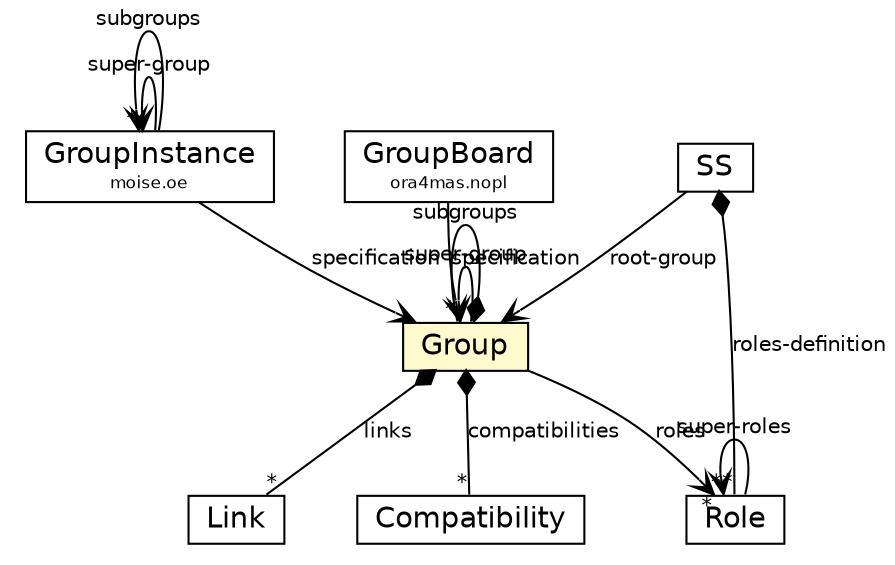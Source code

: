 #!/usr/local/bin/dot
#
# Class diagram 
# Generated by UMLGraph version R5_6_6-1-g9240c4 (http://www.umlgraph.org/)
#

digraph G {
	edge [fontname="Helvetica",fontsize=10,labelfontname="Helvetica",labelfontsize=10];
	node [fontname="Helvetica",fontsize=10,shape=plaintext];
	nodesep=0.25;
	ranksep=0.5;
	// moise.oe.GroupInstance
	c4830 [label=<<table title="moise.oe.GroupInstance" border="0" cellborder="1" cellspacing="0" cellpadding="2" port="p" href="../../oe/GroupInstance.html">
		<tr><td><table border="0" cellspacing="0" cellpadding="1">
<tr><td align="center" balign="center"> GroupInstance </td></tr>
<tr><td align="center" balign="center"><font point-size="8.0"> moise.oe </font></td></tr>
		</table></td></tr>
		</table>>, URL="../../oe/GroupInstance.html", fontname="Helvetica", fontcolor="black", fontsize=14.0];
	// moise.os.ss.SS
	c4847 [label=<<table title="moise.os.ss.SS" border="0" cellborder="1" cellspacing="0" cellpadding="2" port="p" href="./SS.html">
		<tr><td><table border="0" cellspacing="0" cellpadding="1">
<tr><td align="center" balign="center"> SS </td></tr>
		</table></td></tr>
		</table>>, URL="./SS.html", fontname="Helvetica", fontcolor="black", fontsize=14.0];
	// moise.os.ss.Role
	c4850 [label=<<table title="moise.os.ss.Role" border="0" cellborder="1" cellspacing="0" cellpadding="2" port="p" href="./Role.html">
		<tr><td><table border="0" cellspacing="0" cellpadding="1">
<tr><td align="center" balign="center"> Role </td></tr>
		</table></td></tr>
		</table>>, URL="./Role.html", fontname="Helvetica", fontcolor="black", fontsize=14.0];
	// moise.os.ss.Link
	c4851 [label=<<table title="moise.os.ss.Link" border="0" cellborder="1" cellspacing="0" cellpadding="2" port="p" href="./Link.html">
		<tr><td><table border="0" cellspacing="0" cellpadding="1">
<tr><td align="center" balign="center"> Link </td></tr>
		</table></td></tr>
		</table>>, URL="./Link.html", fontname="Helvetica", fontcolor="black", fontsize=14.0];
	// moise.os.ss.Group
	c4852 [label=<<table title="moise.os.ss.Group" border="0" cellborder="1" cellspacing="0" cellpadding="2" port="p" bgcolor="lemonChiffon" href="./Group.html">
		<tr><td><table border="0" cellspacing="0" cellpadding="1">
<tr><td align="center" balign="center"> Group </td></tr>
		</table></td></tr>
		</table>>, URL="./Group.html", fontname="Helvetica", fontcolor="black", fontsize=14.0];
	// moise.os.ss.Compatibility
	c4853 [label=<<table title="moise.os.ss.Compatibility" border="0" cellborder="1" cellspacing="0" cellpadding="2" port="p" href="./Compatibility.html">
		<tr><td><table border="0" cellspacing="0" cellpadding="1">
<tr><td align="center" balign="center"> Compatibility </td></tr>
		</table></td></tr>
		</table>>, URL="./Compatibility.html", fontname="Helvetica", fontcolor="black", fontsize=14.0];
	// ora4mas.nopl.GroupBoard
	c4904 [label=<<table title="ora4mas.nopl.GroupBoard" border="0" cellborder="1" cellspacing="0" cellpadding="2" port="p" href="../../../ora4mas/nopl/GroupBoard.html">
		<tr><td><table border="0" cellspacing="0" cellpadding="1">
<tr><td align="center" balign="center"> GroupBoard </td></tr>
<tr><td align="center" balign="center"><font point-size="8.0"> ora4mas.nopl </font></td></tr>
		</table></td></tr>
		</table>>, URL="../../../ora4mas/nopl/GroupBoard.html", fontname="Helvetica", fontcolor="black", fontsize=14.0];
	// moise.oe.GroupInstance NAVASSOC moise.os.ss.Group
	c4830:p -> c4852:p [taillabel="", label="specification", headlabel="", fontname="Helvetica", fontcolor="black", fontsize=10.0, color="black", arrowhead=open];
	// moise.oe.GroupInstance NAVASSOC moise.oe.GroupInstance
	c4830:p -> c4830:p [taillabel="", label="super-group", headlabel="", fontname="Helvetica", fontcolor="black", fontsize=10.0, color="black", arrowhead=open];
	// moise.oe.GroupInstance NAVASSOC moise.oe.GroupInstance
	c4830:p -> c4830:p [taillabel="", label="subgroups", headlabel="*", fontname="Helvetica", fontcolor="black", fontsize=10.0, color="black", arrowhead=open];
	// moise.os.ss.SS NAVASSOC moise.os.ss.Group
	c4847:p -> c4852:p [taillabel="", label="root-group", headlabel="", fontname="Helvetica", fontcolor="black", fontsize=10.0, color="black", arrowhead=open];
	// moise.os.ss.SS COMPOSED moise.os.ss.Role
	c4847:p -> c4850:p [taillabel="", label="roles-definition", headlabel="*", fontname="Helvetica", fontcolor="black", fontsize=10.0, color="black", arrowhead=none, arrowtail=diamond, dir=both];
	// moise.os.ss.Role NAVASSOC moise.os.ss.Role
	c4850:p -> c4850:p [taillabel="", label="super-roles", headlabel="*", fontname="Helvetica", fontcolor="black", fontsize=10.0, color="black", arrowhead=open];
	// moise.os.ss.Group NAVASSOC moise.os.ss.Role
	c4852:p -> c4850:p [taillabel="", label="roles", headlabel="*", fontname="Helvetica", fontcolor="black", fontsize=10.0, color="black", arrowhead=open];
	// moise.os.ss.Group NAVASSOC moise.os.ss.Group
	c4852:p -> c4852:p [taillabel="", label="super-group", headlabel="", fontname="Helvetica", fontcolor="black", fontsize=10.0, color="black", arrowhead=open];
	// moise.os.ss.Group COMPOSED moise.os.ss.Group
	c4852:p -> c4852:p [taillabel="", label="subgroups", headlabel="*", fontname="Helvetica", fontcolor="black", fontsize=10.0, color="black", arrowhead=none, arrowtail=diamond, dir=both];
	// moise.os.ss.Group COMPOSED moise.os.ss.Link
	c4852:p -> c4851:p [taillabel="", label="links", headlabel="*", fontname="Helvetica", fontcolor="black", fontsize=10.0, color="black", arrowhead=none, arrowtail=diamond, dir=both];
	// moise.os.ss.Group COMPOSED moise.os.ss.Compatibility
	c4852:p -> c4853:p [taillabel="", label="compatibilities", headlabel="*", fontname="Helvetica", fontcolor="black", fontsize=10.0, color="black", arrowhead=none, arrowtail=diamond, dir=both];
	// ora4mas.nopl.GroupBoard NAVASSOC moise.os.ss.Group
	c4904:p -> c4852:p [taillabel="", label="specification", headlabel="", fontname="Helvetica", fontcolor="black", fontsize=10.0, color="black", arrowhead=open];
}

